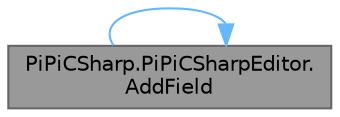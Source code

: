 digraph "PiPiCSharp.PiPiCSharpEditor.AddField"
{
 // LATEX_PDF_SIZE
  bgcolor="transparent";
  edge [fontname=Helvetica,fontsize=10,labelfontname=Helvetica,labelfontsize=10];
  node [fontname=Helvetica,fontsize=10,shape=box,height=0.2,width=0.4];
  rankdir="LR";
  Node1 [id="Node000001",label="PiPiCSharp.PiPiCSharpEditor.\lAddField",height=0.2,width=0.4,color="gray40", fillcolor="grey60", style="filled", fontcolor="black",tooltip="Add field."];
  Node1 -> Node1 [id="edge1_Node000001_Node000001",color="steelblue1",style="solid",tooltip=" "];
}
